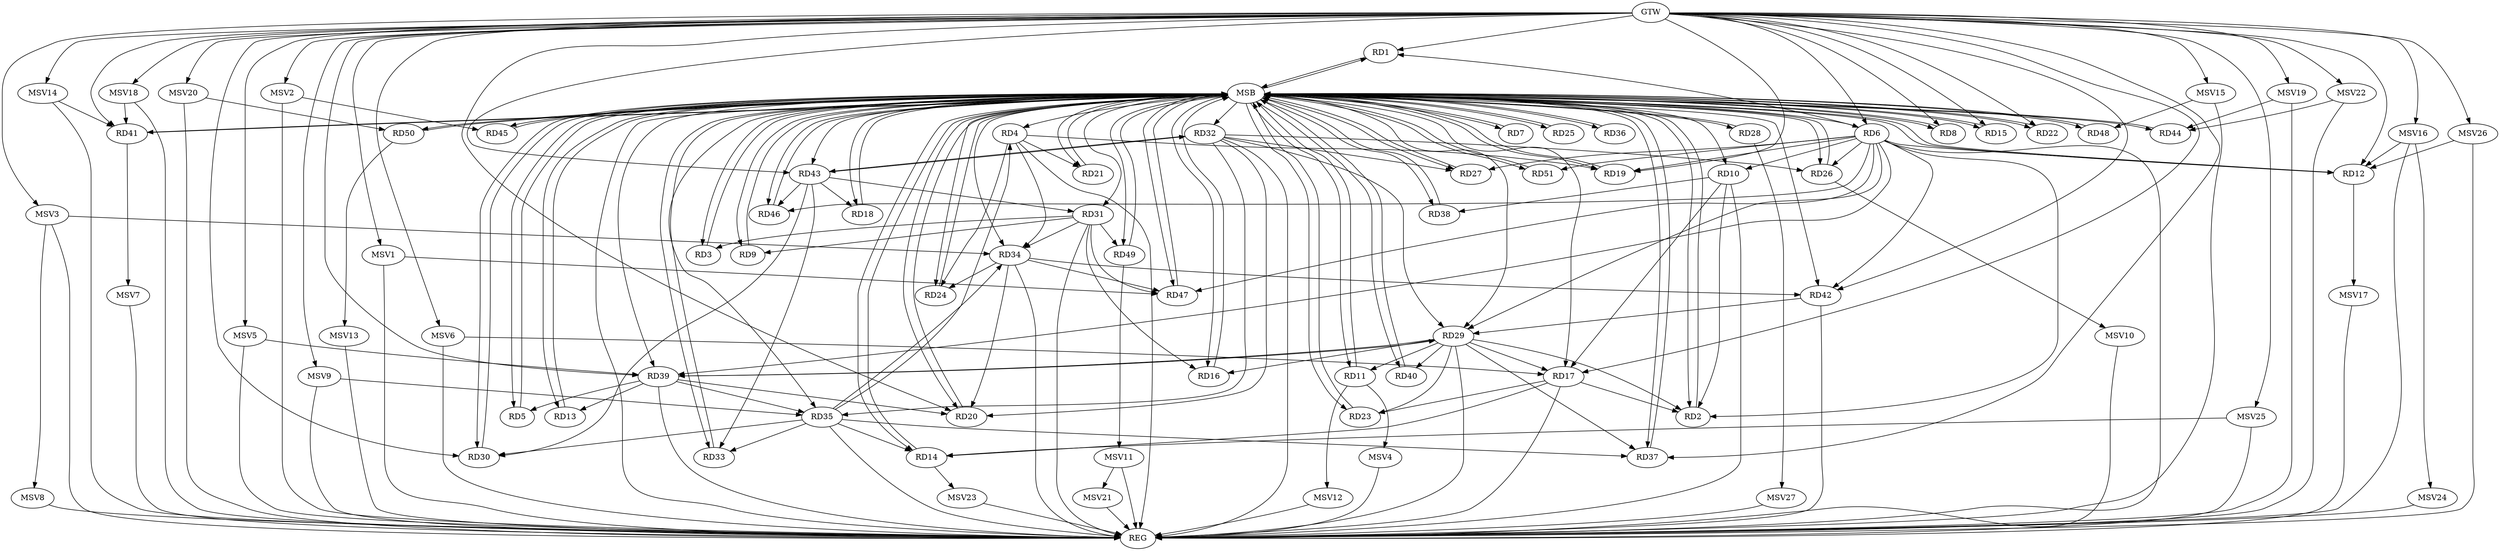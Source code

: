 strict digraph G {
  RD1 [ label="RD1" ];
  RD2 [ label="RD2" ];
  RD3 [ label="RD3" ];
  RD4 [ label="RD4" ];
  RD5 [ label="RD5" ];
  RD6 [ label="RD6" ];
  RD7 [ label="RD7" ];
  RD8 [ label="RD8" ];
  RD9 [ label="RD9" ];
  RD10 [ label="RD10" ];
  RD11 [ label="RD11" ];
  RD12 [ label="RD12" ];
  RD13 [ label="RD13" ];
  RD14 [ label="RD14" ];
  RD15 [ label="RD15" ];
  RD16 [ label="RD16" ];
  RD17 [ label="RD17" ];
  RD18 [ label="RD18" ];
  RD19 [ label="RD19" ];
  RD20 [ label="RD20" ];
  RD21 [ label="RD21" ];
  RD22 [ label="RD22" ];
  RD23 [ label="RD23" ];
  RD24 [ label="RD24" ];
  RD25 [ label="RD25" ];
  RD26 [ label="RD26" ];
  RD27 [ label="RD27" ];
  RD28 [ label="RD28" ];
  RD29 [ label="RD29" ];
  RD30 [ label="RD30" ];
  RD31 [ label="RD31" ];
  RD32 [ label="RD32" ];
  RD33 [ label="RD33" ];
  RD34 [ label="RD34" ];
  RD35 [ label="RD35" ];
  RD36 [ label="RD36" ];
  RD37 [ label="RD37" ];
  RD38 [ label="RD38" ];
  RD39 [ label="RD39" ];
  RD40 [ label="RD40" ];
  RD41 [ label="RD41" ];
  RD42 [ label="RD42" ];
  RD43 [ label="RD43" ];
  RD44 [ label="RD44" ];
  RD45 [ label="RD45" ];
  RD46 [ label="RD46" ];
  RD47 [ label="RD47" ];
  RD48 [ label="RD48" ];
  RD49 [ label="RD49" ];
  RD50 [ label="RD50" ];
  RD51 [ label="RD51" ];
  GTW [ label="GTW" ];
  REG [ label="REG" ];
  MSB [ label="MSB" ];
  MSV1 [ label="MSV1" ];
  MSV2 [ label="MSV2" ];
  MSV3 [ label="MSV3" ];
  MSV4 [ label="MSV4" ];
  MSV5 [ label="MSV5" ];
  MSV6 [ label="MSV6" ];
  MSV7 [ label="MSV7" ];
  MSV8 [ label="MSV8" ];
  MSV9 [ label="MSV9" ];
  MSV10 [ label="MSV10" ];
  MSV11 [ label="MSV11" ];
  MSV12 [ label="MSV12" ];
  MSV13 [ label="MSV13" ];
  MSV14 [ label="MSV14" ];
  MSV15 [ label="MSV15" ];
  MSV16 [ label="MSV16" ];
  MSV17 [ label="MSV17" ];
  MSV18 [ label="MSV18" ];
  MSV19 [ label="MSV19" ];
  MSV20 [ label="MSV20" ];
  MSV21 [ label="MSV21" ];
  MSV22 [ label="MSV22" ];
  MSV23 [ label="MSV23" ];
  MSV24 [ label="MSV24" ];
  MSV25 [ label="MSV25" ];
  MSV26 [ label="MSV26" ];
  MSV27 [ label="MSV27" ];
  RD6 -> RD1;
  RD10 -> RD2;
  RD17 -> RD2;
  RD29 -> RD2;
  RD31 -> RD3;
  RD4 -> RD19;
  RD4 -> RD21;
  RD4 -> RD24;
  RD4 -> RD34;
  RD35 -> RD4;
  RD39 -> RD5;
  RD6 -> RD19;
  RD6 -> RD27;
  RD6 -> RD29;
  RD6 -> RD39;
  RD6 -> RD42;
  RD6 -> RD46;
  RD6 -> RD47;
  RD31 -> RD9;
  RD10 -> RD17;
  RD10 -> RD38;
  RD29 -> RD11;
  RD39 -> RD13;
  RD17 -> RD14;
  RD35 -> RD14;
  RD29 -> RD16;
  RD31 -> RD16;
  RD17 -> RD23;
  RD29 -> RD17;
  RD43 -> RD18;
  RD32 -> RD20;
  RD34 -> RD20;
  RD39 -> RD20;
  RD29 -> RD23;
  RD34 -> RD24;
  RD32 -> RD26;
  RD32 -> RD27;
  RD32 -> RD29;
  RD29 -> RD37;
  RD29 -> RD39;
  RD39 -> RD29;
  RD29 -> RD40;
  RD42 -> RD29;
  RD35 -> RD30;
  RD43 -> RD30;
  RD31 -> RD34;
  RD43 -> RD31;
  RD31 -> RD47;
  RD31 -> RD49;
  RD32 -> RD35;
  RD32 -> RD43;
  RD43 -> RD32;
  RD35 -> RD33;
  RD43 -> RD33;
  RD35 -> RD34;
  RD34 -> RD42;
  RD34 -> RD47;
  RD35 -> RD37;
  RD39 -> RD35;
  RD43 -> RD46;
  GTW -> RD6;
  GTW -> RD43;
  GTW -> RD41;
  GTW -> RD37;
  GTW -> RD30;
  GTW -> RD42;
  GTW -> RD19;
  GTW -> RD15;
  GTW -> RD17;
  GTW -> RD22;
  GTW -> RD1;
  GTW -> RD39;
  GTW -> RD12;
  GTW -> RD20;
  GTW -> RD8;
  RD4 -> REG;
  RD6 -> REG;
  RD10 -> REG;
  RD17 -> REG;
  RD29 -> REG;
  RD31 -> REG;
  RD32 -> REG;
  RD34 -> REG;
  RD35 -> REG;
  RD39 -> REG;
  RD42 -> REG;
  RD1 -> MSB;
  MSB -> RD3;
  MSB -> RD4;
  MSB -> RD8;
  MSB -> RD28;
  MSB -> RD33;
  MSB -> RD40;
  MSB -> REG;
  RD2 -> MSB;
  MSB -> RD24;
  MSB -> RD26;
  MSB -> RD35;
  MSB -> RD38;
  RD3 -> MSB;
  MSB -> RD7;
  MSB -> RD12;
  MSB -> RD16;
  MSB -> RD18;
  MSB -> RD19;
  MSB -> RD21;
  MSB -> RD22;
  MSB -> RD23;
  RD5 -> MSB;
  MSB -> RD1;
  MSB -> RD14;
  MSB -> RD49;
  RD7 -> MSB;
  MSB -> RD30;
  MSB -> RD39;
  MSB -> RD42;
  MSB -> RD44;
  RD8 -> MSB;
  RD9 -> MSB;
  MSB -> RD15;
  MSB -> RD17;
  MSB -> RD37;
  MSB -> RD50;
  RD11 -> MSB;
  MSB -> RD20;
  MSB -> RD43;
  RD12 -> MSB;
  MSB -> RD5;
  MSB -> RD31;
  MSB -> RD34;
  MSB -> RD48;
  RD13 -> MSB;
  MSB -> RD6;
  MSB -> RD47;
  RD14 -> MSB;
  MSB -> RD36;
  RD15 -> MSB;
  RD16 -> MSB;
  MSB -> RD27;
  MSB -> RD41;
  MSB -> RD51;
  RD18 -> MSB;
  MSB -> RD2;
  MSB -> RD32;
  MSB -> RD46;
  RD19 -> MSB;
  RD20 -> MSB;
  MSB -> RD9;
  RD21 -> MSB;
  MSB -> RD11;
  RD22 -> MSB;
  MSB -> RD29;
  RD23 -> MSB;
  RD24 -> MSB;
  MSB -> RD13;
  RD25 -> MSB;
  MSB -> RD45;
  RD26 -> MSB;
  RD27 -> MSB;
  RD28 -> MSB;
  RD30 -> MSB;
  RD33 -> MSB;
  MSB -> RD10;
  RD36 -> MSB;
  MSB -> RD25;
  RD37 -> MSB;
  RD38 -> MSB;
  RD40 -> MSB;
  RD41 -> MSB;
  RD44 -> MSB;
  RD45 -> MSB;
  RD46 -> MSB;
  RD47 -> MSB;
  RD48 -> MSB;
  RD49 -> MSB;
  RD50 -> MSB;
  RD51 -> MSB;
  RD6 -> RD2;
  RD6 -> RD26;
  RD6 -> RD51;
  RD6 -> RD12;
  RD6 -> RD10;
  MSV1 -> RD47;
  GTW -> MSV1;
  MSV1 -> REG;
  MSV2 -> RD45;
  GTW -> MSV2;
  MSV2 -> REG;
  MSV3 -> RD34;
  GTW -> MSV3;
  MSV3 -> REG;
  RD11 -> MSV4;
  MSV4 -> REG;
  MSV5 -> RD39;
  GTW -> MSV5;
  MSV5 -> REG;
  MSV6 -> RD17;
  GTW -> MSV6;
  MSV6 -> REG;
  RD41 -> MSV7;
  MSV7 -> REG;
  MSV3 -> MSV8;
  MSV8 -> REG;
  MSV9 -> RD35;
  GTW -> MSV9;
  MSV9 -> REG;
  RD26 -> MSV10;
  MSV10 -> REG;
  RD49 -> MSV11;
  MSV11 -> REG;
  RD11 -> MSV12;
  MSV12 -> REG;
  RD50 -> MSV13;
  MSV13 -> REG;
  MSV14 -> RD41;
  GTW -> MSV14;
  MSV14 -> REG;
  MSV15 -> RD48;
  GTW -> MSV15;
  MSV15 -> REG;
  MSV16 -> RD12;
  GTW -> MSV16;
  MSV16 -> REG;
  RD12 -> MSV17;
  MSV17 -> REG;
  MSV18 -> RD41;
  GTW -> MSV18;
  MSV18 -> REG;
  MSV19 -> RD44;
  GTW -> MSV19;
  MSV19 -> REG;
  MSV20 -> RD50;
  GTW -> MSV20;
  MSV20 -> REG;
  MSV11 -> MSV21;
  MSV21 -> REG;
  MSV22 -> RD44;
  GTW -> MSV22;
  MSV22 -> REG;
  RD14 -> MSV23;
  MSV23 -> REG;
  MSV16 -> MSV24;
  MSV24 -> REG;
  MSV25 -> RD14;
  GTW -> MSV25;
  MSV25 -> REG;
  MSV26 -> RD12;
  GTW -> MSV26;
  MSV26 -> REG;
  RD28 -> MSV27;
  MSV27 -> REG;
}
